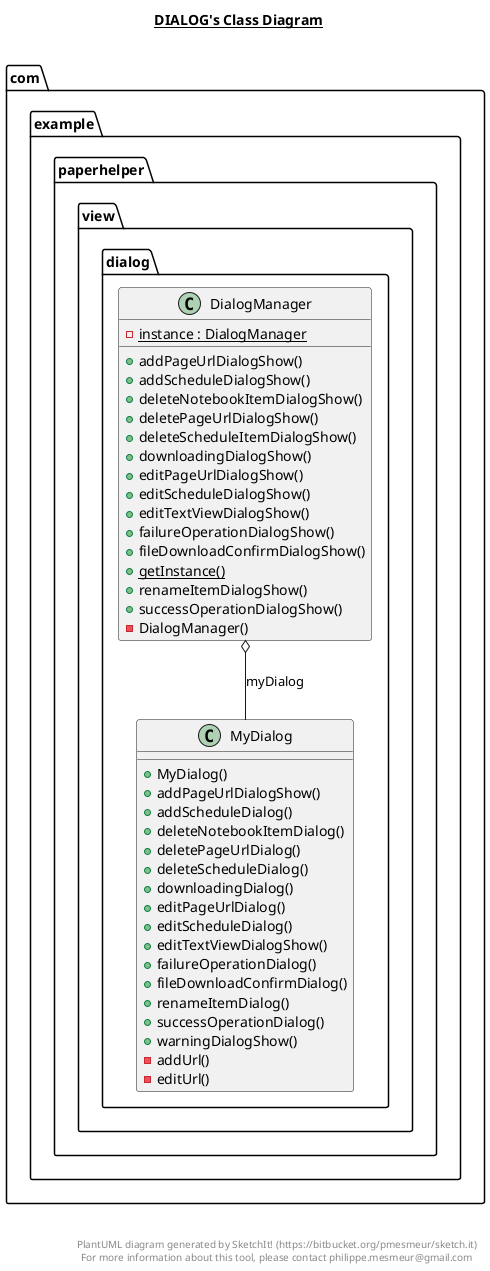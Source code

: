 @startuml

title __DIALOG's Class Diagram__\n

  namespace com.example.paperhelper {
    namespace view.dialog {
      class com.example.paperhelper.view.dialog.DialogManager {
          {static} - instance : DialogManager
          + addPageUrlDialogShow()
          + addScheduleDialogShow()
          + deleteNotebookItemDialogShow()
          + deletePageUrlDialogShow()
          + deleteScheduleItemDialogShow()
          + downloadingDialogShow()
          + editPageUrlDialogShow()
          + editScheduleDialogShow()
          + editTextViewDialogShow()
          + failureOperationDialogShow()
          + fileDownloadConfirmDialogShow()
          {static} + getInstance()
          + renameItemDialogShow()
          + successOperationDialogShow()
          - DialogManager()
      }
    }
  }
  

  namespace com.example.paperhelper {
    namespace view.dialog {
      class com.example.paperhelper.view.dialog.MyDialog {
          + MyDialog()
          + addPageUrlDialogShow()
          + addScheduleDialog()
          + deleteNotebookItemDialog()
          + deletePageUrlDialog()
          + deleteScheduleDialog()
          + downloadingDialog()
          + editPageUrlDialog()
          + editScheduleDialog()
          + editTextViewDialogShow()
          + failureOperationDialog()
          + fileDownloadConfirmDialog()
          + renameItemDialog()
          + successOperationDialog()
          + warningDialogShow()
          - addUrl()
          - editUrl()
      }
    }
  }
  

  com.example.paperhelper.view.dialog.DialogManager o-- com.example.paperhelper.view.dialog.MyDialog : myDialog


right footer


PlantUML diagram generated by SketchIt! (https://bitbucket.org/pmesmeur/sketch.it)
For more information about this tool, please contact philippe.mesmeur@gmail.com
endfooter

@enduml
